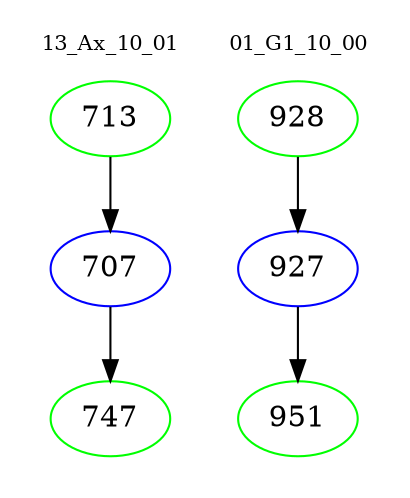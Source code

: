 digraph{
subgraph cluster_0 {
color = white
label = "13_Ax_10_01";
fontsize=10;
T0_713 [label="713", color="green"]
T0_713 -> T0_707 [color="black"]
T0_707 [label="707", color="blue"]
T0_707 -> T0_747 [color="black"]
T0_747 [label="747", color="green"]
}
subgraph cluster_1 {
color = white
label = "01_G1_10_00";
fontsize=10;
T1_928 [label="928", color="green"]
T1_928 -> T1_927 [color="black"]
T1_927 [label="927", color="blue"]
T1_927 -> T1_951 [color="black"]
T1_951 [label="951", color="green"]
}
}
